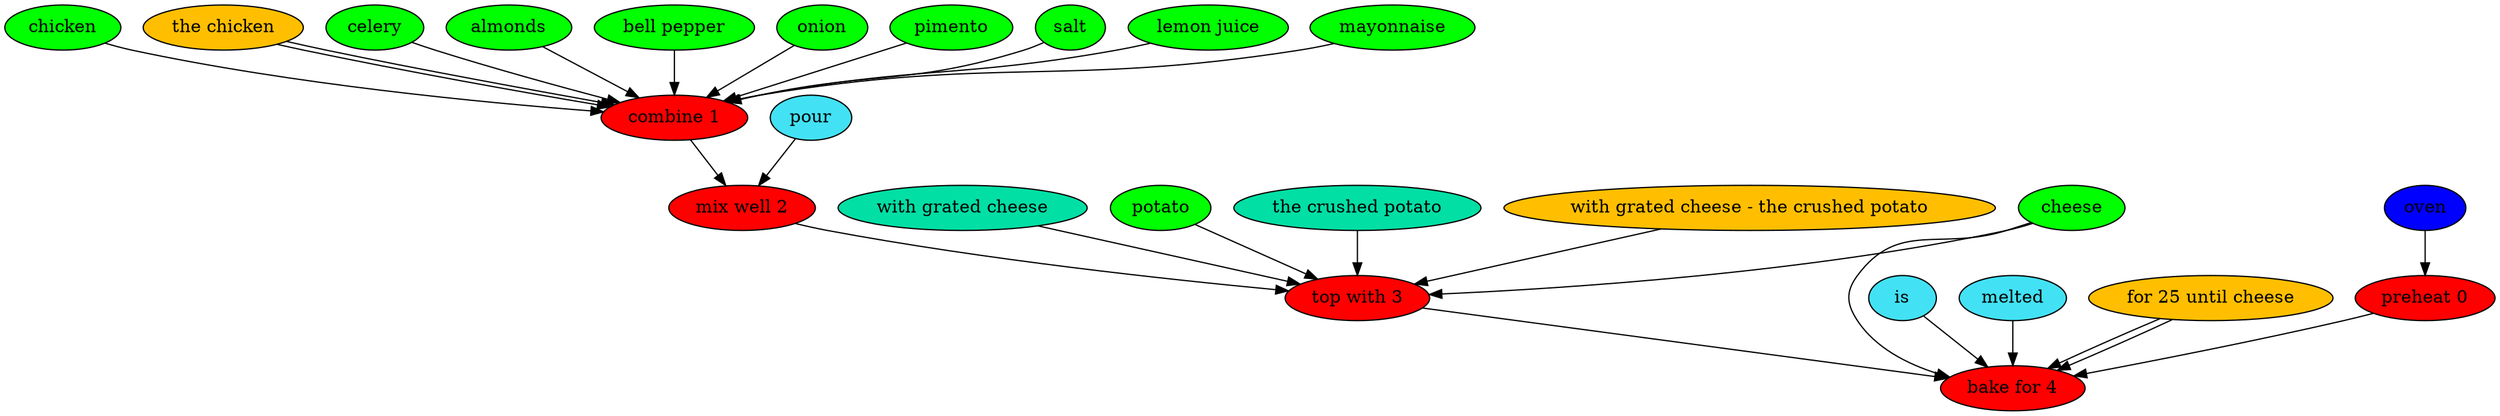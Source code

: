 digraph G {
"preheat 0" [style=filled, fillcolor=red];
oven [style=filled, fillcolor="#0000ff"];
oven -> "preheat 0";
"combine 1" [style=filled, fillcolor=red];
chicken [style=filled, fillcolor=green];
chicken -> "combine 1";
"the chicken" [style=filled, fillcolor="#01DFA5"];
"the chicken" -> "combine 1";
celery [style=filled, fillcolor=green];
celery -> "combine 1";
almonds [style=filled, fillcolor=green];
almonds -> "combine 1";
"bell pepper" [style=filled, fillcolor=green];
"bell pepper" -> "combine 1";
onion [style=filled, fillcolor=green];
onion -> "combine 1";
pimento [style=filled, fillcolor=green];
pimento -> "combine 1";
salt [style=filled, fillcolor=green];
salt -> "combine 1";
"lemon juice" [style=filled, fillcolor=green];
"lemon juice" -> "combine 1";
mayonnaise [style=filled, fillcolor=green];
mayonnaise -> "combine 1";
"the chicken" [style=filled, fillcolor="#FFBF00"];
"the chicken" -> "combine 1";
"mix well 2" [style=filled, fillcolor=red];
pour [style=filled, fillcolor="#42e2f4"];
pour -> "mix well 2";
"top with 3" [style=filled, fillcolor=red];
cheese [style=filled, fillcolor=green];
cheese -> "top with 3";
"with grated cheese" [style=filled, fillcolor="#01DFA5"];
"with grated cheese" -> "top with 3";
potato [style=filled, fillcolor=green];
potato -> "top with 3";
"the crushed potato" [style=filled, fillcolor="#01DFA5"];
"the crushed potato" -> "top with 3";
"with grated cheese - the crushed potato" [style=filled, fillcolor="#FFBF00"];
"with grated cheese - the crushed potato" -> "top with 3";
"bake for 4" [style=filled, fillcolor=red];
is [style=filled, fillcolor="#42e2f4"];
is -> "bake for 4";
melted [style=filled, fillcolor="#42e2f4"];
melted -> "bake for 4";
cheese [style=filled, fillcolor=green];
cheese -> "bake for 4";
"for 25 until cheese" [style=filled, fillcolor="#01DFA5"];
"for 25 until cheese" -> "bake for 4";
"for 25 until cheese" [style=filled, fillcolor="#FFBF00"];
"for 25 until cheese" -> "bake for 4";
"preheat 0" -> "bake for 4";
"combine 1" -> "mix well 2";
"mix well 2" -> "top with 3";
"top with 3" -> "bake for 4";
}
